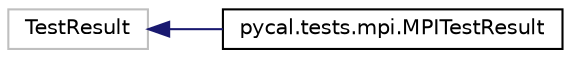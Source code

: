 digraph "Graphical Class Hierarchy"
{
  edge [fontname="Helvetica",fontsize="10",labelfontname="Helvetica",labelfontsize="10"];
  node [fontname="Helvetica",fontsize="10",shape=record];
  rankdir="LR";
  Node1 [label="TestResult",height=0.2,width=0.4,color="grey75", fillcolor="white", style="filled"];
  Node1 -> Node2 [dir="back",color="midnightblue",fontsize="10",style="solid",fontname="Helvetica"];
  Node2 [label="pycal.tests.mpi.MPITestResult",height=0.2,width=0.4,color="black", fillcolor="white", style="filled",URL="$classpycal_1_1tests_1_1mpi_1_1_m_p_i_test_result.html"];
}
